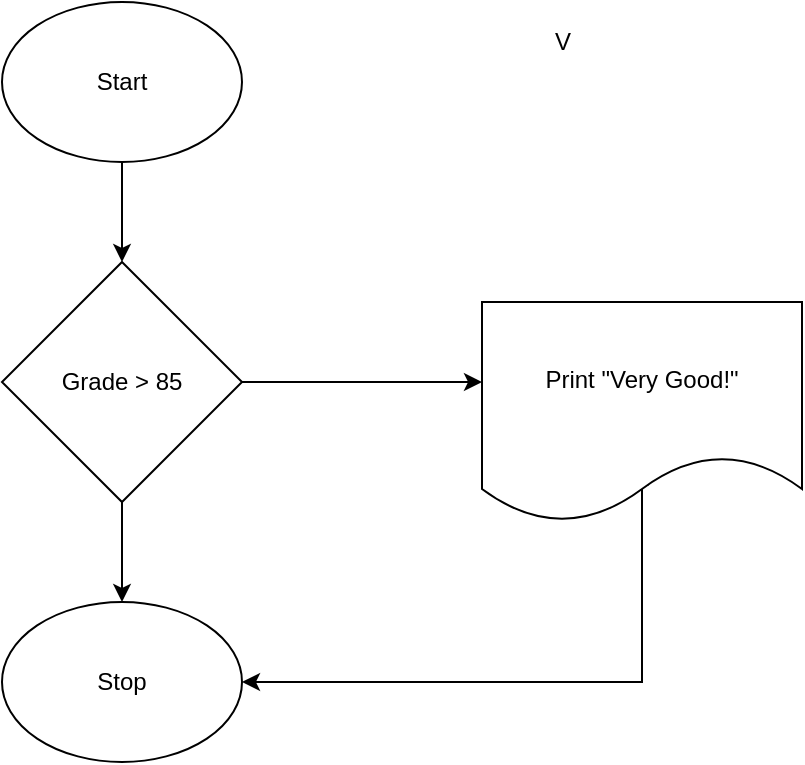 <mxfile version="20.1.1" type="github"><diagram id="pZL_fpl7D5ItnH6Jgsg_" name="Page-1"><mxGraphModel dx="782" dy="425" grid="1" gridSize="10" guides="1" tooltips="1" connect="1" arrows="1" fold="1" page="1" pageScale="1" pageWidth="827" pageHeight="1169" math="0" shadow="0"><root><mxCell id="0"/><mxCell id="1" parent="0"/><mxCell id="vA2pLPPvyTt-caXkHrjZ-7" style="edgeStyle=orthogonalEdgeStyle;rounded=0;orthogonalLoop=1;jettySize=auto;html=1;exitX=0.5;exitY=1;exitDx=0;exitDy=0;entryX=0.5;entryY=0;entryDx=0;entryDy=0;" parent="1" source="vA2pLPPvyTt-caXkHrjZ-1" target="vA2pLPPvyTt-caXkHrjZ-5" edge="1"><mxGeometry relative="1" as="geometry"/></mxCell><mxCell id="vA2pLPPvyTt-caXkHrjZ-1" value="Start" style="ellipse;whiteSpace=wrap;html=1;" parent="1" vertex="1"><mxGeometry x="340" y="30" width="120" height="80" as="geometry"/></mxCell><mxCell id="vA2pLPPvyTt-caXkHrjZ-2" value="Stop" style="ellipse;whiteSpace=wrap;html=1;" parent="1" vertex="1"><mxGeometry x="340" y="330" width="120" height="80" as="geometry"/></mxCell><mxCell id="vA2pLPPvyTt-caXkHrjZ-4" value="V" style="text;html=1;align=center;verticalAlign=middle;resizable=0;points=[];autosize=1;strokeColor=none;fillColor=none;" parent="1" vertex="1"><mxGeometry x="605" y="35" width="30" height="30" as="geometry"/></mxCell><mxCell id="vA2pLPPvyTt-caXkHrjZ-6" style="edgeStyle=orthogonalEdgeStyle;rounded=0;orthogonalLoop=1;jettySize=auto;html=1;" parent="1" source="vA2pLPPvyTt-caXkHrjZ-5" edge="1"><mxGeometry relative="1" as="geometry"><mxPoint x="580" y="220" as="targetPoint"/></mxGeometry></mxCell><mxCell id="vA2pLPPvyTt-caXkHrjZ-8" style="edgeStyle=orthogonalEdgeStyle;rounded=0;orthogonalLoop=1;jettySize=auto;html=1;exitX=0.5;exitY=1;exitDx=0;exitDy=0;entryX=0.5;entryY=0;entryDx=0;entryDy=0;" parent="1" source="vA2pLPPvyTt-caXkHrjZ-5" target="vA2pLPPvyTt-caXkHrjZ-2" edge="1"><mxGeometry relative="1" as="geometry"/></mxCell><mxCell id="vA2pLPPvyTt-caXkHrjZ-5" value="Grade &amp;gt; 85" style="rhombus;whiteSpace=wrap;html=1;" parent="1" vertex="1"><mxGeometry x="340" y="160" width="120" height="120" as="geometry"/></mxCell><mxCell id="vA2pLPPvyTt-caXkHrjZ-12" style="edgeStyle=orthogonalEdgeStyle;rounded=0;orthogonalLoop=1;jettySize=auto;html=1;entryX=1;entryY=0.5;entryDx=0;entryDy=0;exitX=0.52;exitY=0.832;exitDx=0;exitDy=0;exitPerimeter=0;" parent="1" source="vA2pLPPvyTt-caXkHrjZ-10" target="vA2pLPPvyTt-caXkHrjZ-2" edge="1"><mxGeometry relative="1" as="geometry"><mxPoint x="660" y="390" as="targetPoint"/><Array as="points"><mxPoint x="660" y="271"/><mxPoint x="660" y="370"/></Array></mxGeometry></mxCell><mxCell id="vA2pLPPvyTt-caXkHrjZ-10" value="Print &quot;Very Good!&quot;" style="shape=document;whiteSpace=wrap;html=1;boundedLbl=1;" parent="1" vertex="1"><mxGeometry x="580" y="180" width="160" height="110" as="geometry"/></mxCell></root></mxGraphModel></diagram></mxfile>